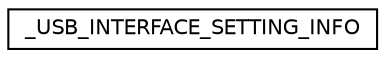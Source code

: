 digraph "Graphical Class Hierarchy"
{
  edge [fontname="Helvetica",fontsize="10",labelfontname="Helvetica",labelfontsize="10"];
  node [fontname="Helvetica",fontsize="10",shape=record];
  rankdir="LR";
  Node1 [label="_USB_INTERFACE_SETTING_INFO",height=0.2,width=0.4,color="black", fillcolor="white", style="filled",URL="$struct___u_s_b___i_n_t_e_r_f_a_c_e___s_e_t_t_i_n_g___i_n_f_o.html"];
}
